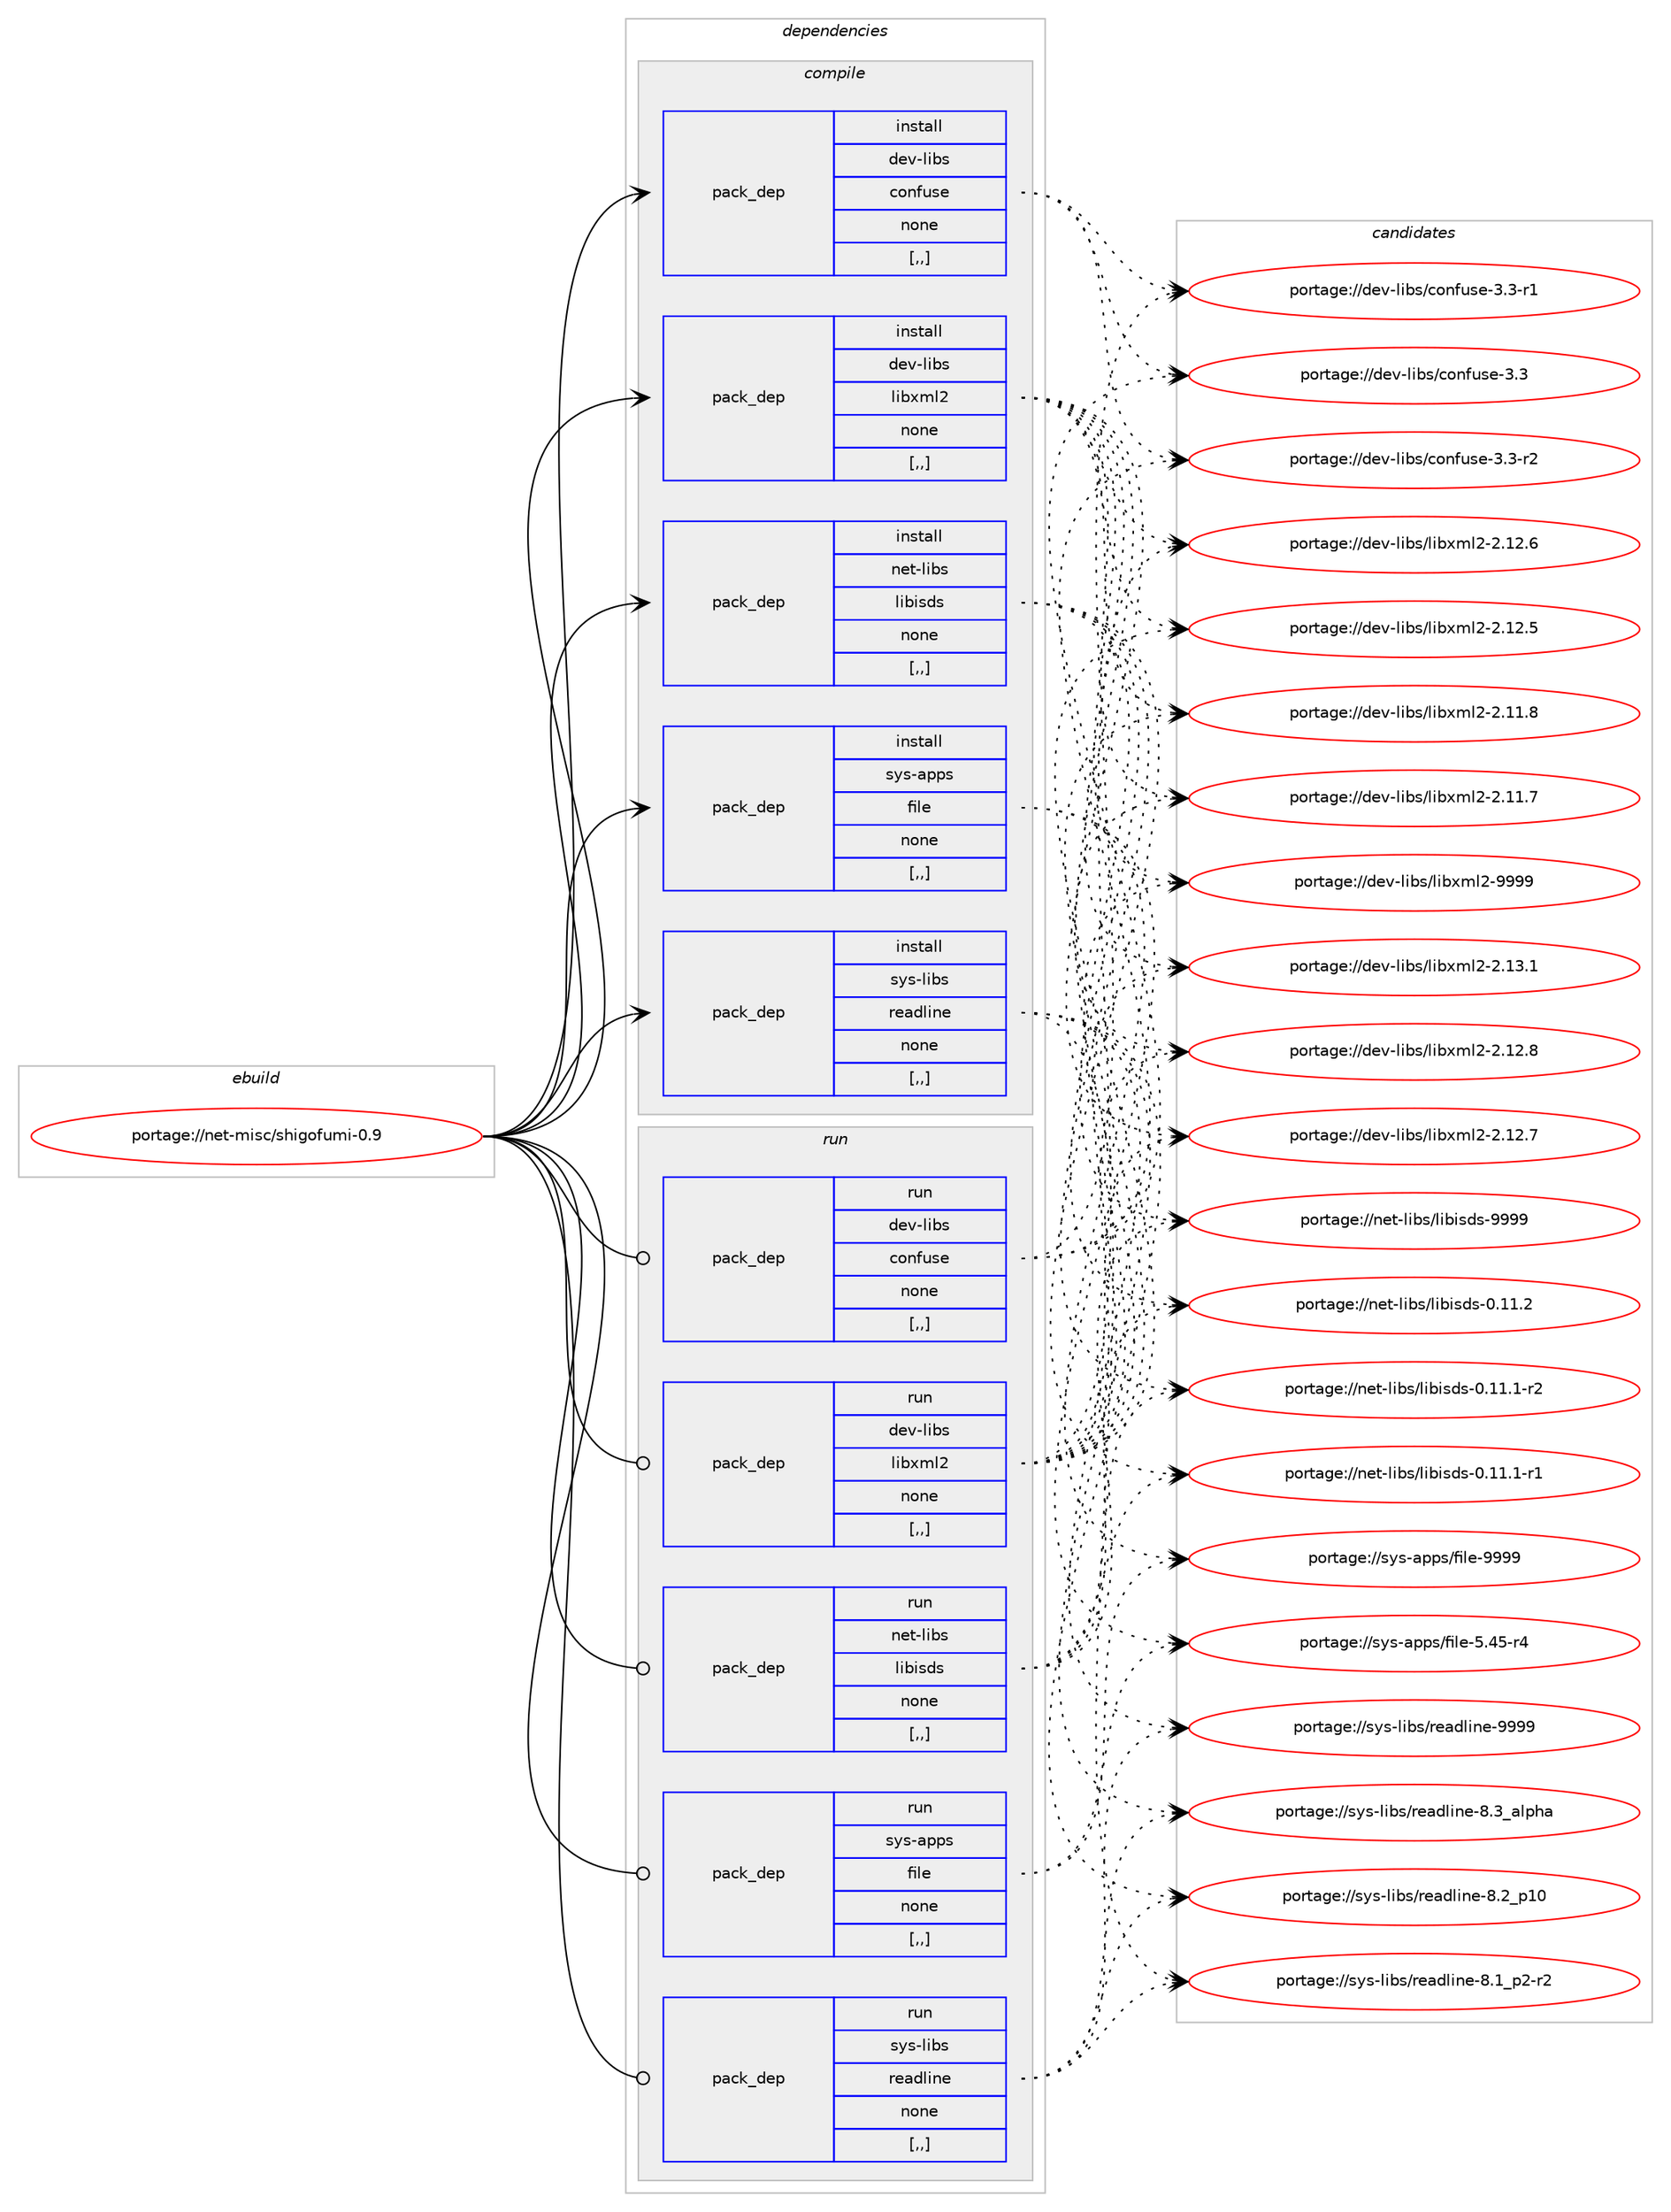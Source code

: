 digraph prolog {

# *************
# Graph options
# *************

newrank=true;
concentrate=true;
compound=true;
graph [rankdir=LR,fontname=Helvetica,fontsize=10,ranksep=1.5];#, ranksep=2.5, nodesep=0.2];
edge  [arrowhead=vee];
node  [fontname=Helvetica,fontsize=10];

# **********
# The ebuild
# **********

subgraph cluster_leftcol {
color=gray;
label=<<i>ebuild</i>>;
id [label="portage://net-misc/shigofumi-0.9", color=red, width=4, href="../net-misc/shigofumi-0.9.svg"];
}

# ****************
# The dependencies
# ****************

subgraph cluster_midcol {
color=gray;
label=<<i>dependencies</i>>;
subgraph cluster_compile {
fillcolor="#eeeeee";
style=filled;
label=<<i>compile</i>>;
subgraph pack273701 {
dependency375344 [label=<<TABLE BORDER="0" CELLBORDER="1" CELLSPACING="0" CELLPADDING="4" WIDTH="220"><TR><TD ROWSPAN="6" CELLPADDING="30">pack_dep</TD></TR><TR><TD WIDTH="110">install</TD></TR><TR><TD>dev-libs</TD></TR><TR><TD>confuse</TD></TR><TR><TD>none</TD></TR><TR><TD>[,,]</TD></TR></TABLE>>, shape=none, color=blue];
}
id:e -> dependency375344:w [weight=20,style="solid",arrowhead="vee"];
subgraph pack273702 {
dependency375345 [label=<<TABLE BORDER="0" CELLBORDER="1" CELLSPACING="0" CELLPADDING="4" WIDTH="220"><TR><TD ROWSPAN="6" CELLPADDING="30">pack_dep</TD></TR><TR><TD WIDTH="110">install</TD></TR><TR><TD>dev-libs</TD></TR><TR><TD>libxml2</TD></TR><TR><TD>none</TD></TR><TR><TD>[,,]</TD></TR></TABLE>>, shape=none, color=blue];
}
id:e -> dependency375345:w [weight=20,style="solid",arrowhead="vee"];
subgraph pack273703 {
dependency375346 [label=<<TABLE BORDER="0" CELLBORDER="1" CELLSPACING="0" CELLPADDING="4" WIDTH="220"><TR><TD ROWSPAN="6" CELLPADDING="30">pack_dep</TD></TR><TR><TD WIDTH="110">install</TD></TR><TR><TD>net-libs</TD></TR><TR><TD>libisds</TD></TR><TR><TD>none</TD></TR><TR><TD>[,,]</TD></TR></TABLE>>, shape=none, color=blue];
}
id:e -> dependency375346:w [weight=20,style="solid",arrowhead="vee"];
subgraph pack273704 {
dependency375347 [label=<<TABLE BORDER="0" CELLBORDER="1" CELLSPACING="0" CELLPADDING="4" WIDTH="220"><TR><TD ROWSPAN="6" CELLPADDING="30">pack_dep</TD></TR><TR><TD WIDTH="110">install</TD></TR><TR><TD>sys-apps</TD></TR><TR><TD>file</TD></TR><TR><TD>none</TD></TR><TR><TD>[,,]</TD></TR></TABLE>>, shape=none, color=blue];
}
id:e -> dependency375347:w [weight=20,style="solid",arrowhead="vee"];
subgraph pack273705 {
dependency375348 [label=<<TABLE BORDER="0" CELLBORDER="1" CELLSPACING="0" CELLPADDING="4" WIDTH="220"><TR><TD ROWSPAN="6" CELLPADDING="30">pack_dep</TD></TR><TR><TD WIDTH="110">install</TD></TR><TR><TD>sys-libs</TD></TR><TR><TD>readline</TD></TR><TR><TD>none</TD></TR><TR><TD>[,,]</TD></TR></TABLE>>, shape=none, color=blue];
}
id:e -> dependency375348:w [weight=20,style="solid",arrowhead="vee"];
}
subgraph cluster_compileandrun {
fillcolor="#eeeeee";
style=filled;
label=<<i>compile and run</i>>;
}
subgraph cluster_run {
fillcolor="#eeeeee";
style=filled;
label=<<i>run</i>>;
subgraph pack273706 {
dependency375349 [label=<<TABLE BORDER="0" CELLBORDER="1" CELLSPACING="0" CELLPADDING="4" WIDTH="220"><TR><TD ROWSPAN="6" CELLPADDING="30">pack_dep</TD></TR><TR><TD WIDTH="110">run</TD></TR><TR><TD>dev-libs</TD></TR><TR><TD>confuse</TD></TR><TR><TD>none</TD></TR><TR><TD>[,,]</TD></TR></TABLE>>, shape=none, color=blue];
}
id:e -> dependency375349:w [weight=20,style="solid",arrowhead="odot"];
subgraph pack273707 {
dependency375350 [label=<<TABLE BORDER="0" CELLBORDER="1" CELLSPACING="0" CELLPADDING="4" WIDTH="220"><TR><TD ROWSPAN="6" CELLPADDING="30">pack_dep</TD></TR><TR><TD WIDTH="110">run</TD></TR><TR><TD>dev-libs</TD></TR><TR><TD>libxml2</TD></TR><TR><TD>none</TD></TR><TR><TD>[,,]</TD></TR></TABLE>>, shape=none, color=blue];
}
id:e -> dependency375350:w [weight=20,style="solid",arrowhead="odot"];
subgraph pack273708 {
dependency375351 [label=<<TABLE BORDER="0" CELLBORDER="1" CELLSPACING="0" CELLPADDING="4" WIDTH="220"><TR><TD ROWSPAN="6" CELLPADDING="30">pack_dep</TD></TR><TR><TD WIDTH="110">run</TD></TR><TR><TD>net-libs</TD></TR><TR><TD>libisds</TD></TR><TR><TD>none</TD></TR><TR><TD>[,,]</TD></TR></TABLE>>, shape=none, color=blue];
}
id:e -> dependency375351:w [weight=20,style="solid",arrowhead="odot"];
subgraph pack273709 {
dependency375352 [label=<<TABLE BORDER="0" CELLBORDER="1" CELLSPACING="0" CELLPADDING="4" WIDTH="220"><TR><TD ROWSPAN="6" CELLPADDING="30">pack_dep</TD></TR><TR><TD WIDTH="110">run</TD></TR><TR><TD>sys-apps</TD></TR><TR><TD>file</TD></TR><TR><TD>none</TD></TR><TR><TD>[,,]</TD></TR></TABLE>>, shape=none, color=blue];
}
id:e -> dependency375352:w [weight=20,style="solid",arrowhead="odot"];
subgraph pack273710 {
dependency375353 [label=<<TABLE BORDER="0" CELLBORDER="1" CELLSPACING="0" CELLPADDING="4" WIDTH="220"><TR><TD ROWSPAN="6" CELLPADDING="30">pack_dep</TD></TR><TR><TD WIDTH="110">run</TD></TR><TR><TD>sys-libs</TD></TR><TR><TD>readline</TD></TR><TR><TD>none</TD></TR><TR><TD>[,,]</TD></TR></TABLE>>, shape=none, color=blue];
}
id:e -> dependency375353:w [weight=20,style="solid",arrowhead="odot"];
}
}

# **************
# The candidates
# **************

subgraph cluster_choices {
rank=same;
color=gray;
label=<<i>candidates</i>>;

subgraph choice273701 {
color=black;
nodesep=1;
choice10010111845108105981154799111110102117115101455146514511450 [label="portage://dev-libs/confuse-3.3-r2", color=red, width=4,href="../dev-libs/confuse-3.3-r2.svg"];
choice10010111845108105981154799111110102117115101455146514511449 [label="portage://dev-libs/confuse-3.3-r1", color=red, width=4,href="../dev-libs/confuse-3.3-r1.svg"];
choice1001011184510810598115479911111010211711510145514651 [label="portage://dev-libs/confuse-3.3", color=red, width=4,href="../dev-libs/confuse-3.3.svg"];
dependency375344:e -> choice10010111845108105981154799111110102117115101455146514511450:w [style=dotted,weight="100"];
dependency375344:e -> choice10010111845108105981154799111110102117115101455146514511449:w [style=dotted,weight="100"];
dependency375344:e -> choice1001011184510810598115479911111010211711510145514651:w [style=dotted,weight="100"];
}
subgraph choice273702 {
color=black;
nodesep=1;
choice10010111845108105981154710810598120109108504557575757 [label="portage://dev-libs/libxml2-9999", color=red, width=4,href="../dev-libs/libxml2-9999.svg"];
choice100101118451081059811547108105981201091085045504649514649 [label="portage://dev-libs/libxml2-2.13.1", color=red, width=4,href="../dev-libs/libxml2-2.13.1.svg"];
choice100101118451081059811547108105981201091085045504649504656 [label="portage://dev-libs/libxml2-2.12.8", color=red, width=4,href="../dev-libs/libxml2-2.12.8.svg"];
choice100101118451081059811547108105981201091085045504649504655 [label="portage://dev-libs/libxml2-2.12.7", color=red, width=4,href="../dev-libs/libxml2-2.12.7.svg"];
choice100101118451081059811547108105981201091085045504649504654 [label="portage://dev-libs/libxml2-2.12.6", color=red, width=4,href="../dev-libs/libxml2-2.12.6.svg"];
choice100101118451081059811547108105981201091085045504649504653 [label="portage://dev-libs/libxml2-2.12.5", color=red, width=4,href="../dev-libs/libxml2-2.12.5.svg"];
choice100101118451081059811547108105981201091085045504649494656 [label="portage://dev-libs/libxml2-2.11.8", color=red, width=4,href="../dev-libs/libxml2-2.11.8.svg"];
choice100101118451081059811547108105981201091085045504649494655 [label="portage://dev-libs/libxml2-2.11.7", color=red, width=4,href="../dev-libs/libxml2-2.11.7.svg"];
dependency375345:e -> choice10010111845108105981154710810598120109108504557575757:w [style=dotted,weight="100"];
dependency375345:e -> choice100101118451081059811547108105981201091085045504649514649:w [style=dotted,weight="100"];
dependency375345:e -> choice100101118451081059811547108105981201091085045504649504656:w [style=dotted,weight="100"];
dependency375345:e -> choice100101118451081059811547108105981201091085045504649504655:w [style=dotted,weight="100"];
dependency375345:e -> choice100101118451081059811547108105981201091085045504649504654:w [style=dotted,weight="100"];
dependency375345:e -> choice100101118451081059811547108105981201091085045504649504653:w [style=dotted,weight="100"];
dependency375345:e -> choice100101118451081059811547108105981201091085045504649494656:w [style=dotted,weight="100"];
dependency375345:e -> choice100101118451081059811547108105981201091085045504649494655:w [style=dotted,weight="100"];
}
subgraph choice273703 {
color=black;
nodesep=1;
choice110101116451081059811547108105981051151001154557575757 [label="portage://net-libs/libisds-9999", color=red, width=4,href="../net-libs/libisds-9999.svg"];
choice1101011164510810598115471081059810511510011545484649494650 [label="portage://net-libs/libisds-0.11.2", color=red, width=4,href="../net-libs/libisds-0.11.2.svg"];
choice11010111645108105981154710810598105115100115454846494946494511450 [label="portage://net-libs/libisds-0.11.1-r2", color=red, width=4,href="../net-libs/libisds-0.11.1-r2.svg"];
choice11010111645108105981154710810598105115100115454846494946494511449 [label="portage://net-libs/libisds-0.11.1-r1", color=red, width=4,href="../net-libs/libisds-0.11.1-r1.svg"];
dependency375346:e -> choice110101116451081059811547108105981051151001154557575757:w [style=dotted,weight="100"];
dependency375346:e -> choice1101011164510810598115471081059810511510011545484649494650:w [style=dotted,weight="100"];
dependency375346:e -> choice11010111645108105981154710810598105115100115454846494946494511450:w [style=dotted,weight="100"];
dependency375346:e -> choice11010111645108105981154710810598105115100115454846494946494511449:w [style=dotted,weight="100"];
}
subgraph choice273704 {
color=black;
nodesep=1;
choice1151211154597112112115471021051081014557575757 [label="portage://sys-apps/file-9999", color=red, width=4,href="../sys-apps/file-9999.svg"];
choice11512111545971121121154710210510810145534652534511452 [label="portage://sys-apps/file-5.45-r4", color=red, width=4,href="../sys-apps/file-5.45-r4.svg"];
dependency375347:e -> choice1151211154597112112115471021051081014557575757:w [style=dotted,weight="100"];
dependency375347:e -> choice11512111545971121121154710210510810145534652534511452:w [style=dotted,weight="100"];
}
subgraph choice273705 {
color=black;
nodesep=1;
choice115121115451081059811547114101971001081051101014557575757 [label="portage://sys-libs/readline-9999", color=red, width=4,href="../sys-libs/readline-9999.svg"];
choice1151211154510810598115471141019710010810511010145564651959710811210497 [label="portage://sys-libs/readline-8.3_alpha", color=red, width=4,href="../sys-libs/readline-8.3_alpha.svg"];
choice1151211154510810598115471141019710010810511010145564650951124948 [label="portage://sys-libs/readline-8.2_p10", color=red, width=4,href="../sys-libs/readline-8.2_p10.svg"];
choice115121115451081059811547114101971001081051101014556464995112504511450 [label="portage://sys-libs/readline-8.1_p2-r2", color=red, width=4,href="../sys-libs/readline-8.1_p2-r2.svg"];
dependency375348:e -> choice115121115451081059811547114101971001081051101014557575757:w [style=dotted,weight="100"];
dependency375348:e -> choice1151211154510810598115471141019710010810511010145564651959710811210497:w [style=dotted,weight="100"];
dependency375348:e -> choice1151211154510810598115471141019710010810511010145564650951124948:w [style=dotted,weight="100"];
dependency375348:e -> choice115121115451081059811547114101971001081051101014556464995112504511450:w [style=dotted,weight="100"];
}
subgraph choice273706 {
color=black;
nodesep=1;
choice10010111845108105981154799111110102117115101455146514511450 [label="portage://dev-libs/confuse-3.3-r2", color=red, width=4,href="../dev-libs/confuse-3.3-r2.svg"];
choice10010111845108105981154799111110102117115101455146514511449 [label="portage://dev-libs/confuse-3.3-r1", color=red, width=4,href="../dev-libs/confuse-3.3-r1.svg"];
choice1001011184510810598115479911111010211711510145514651 [label="portage://dev-libs/confuse-3.3", color=red, width=4,href="../dev-libs/confuse-3.3.svg"];
dependency375349:e -> choice10010111845108105981154799111110102117115101455146514511450:w [style=dotted,weight="100"];
dependency375349:e -> choice10010111845108105981154799111110102117115101455146514511449:w [style=dotted,weight="100"];
dependency375349:e -> choice1001011184510810598115479911111010211711510145514651:w [style=dotted,weight="100"];
}
subgraph choice273707 {
color=black;
nodesep=1;
choice10010111845108105981154710810598120109108504557575757 [label="portage://dev-libs/libxml2-9999", color=red, width=4,href="../dev-libs/libxml2-9999.svg"];
choice100101118451081059811547108105981201091085045504649514649 [label="portage://dev-libs/libxml2-2.13.1", color=red, width=4,href="../dev-libs/libxml2-2.13.1.svg"];
choice100101118451081059811547108105981201091085045504649504656 [label="portage://dev-libs/libxml2-2.12.8", color=red, width=4,href="../dev-libs/libxml2-2.12.8.svg"];
choice100101118451081059811547108105981201091085045504649504655 [label="portage://dev-libs/libxml2-2.12.7", color=red, width=4,href="../dev-libs/libxml2-2.12.7.svg"];
choice100101118451081059811547108105981201091085045504649504654 [label="portage://dev-libs/libxml2-2.12.6", color=red, width=4,href="../dev-libs/libxml2-2.12.6.svg"];
choice100101118451081059811547108105981201091085045504649504653 [label="portage://dev-libs/libxml2-2.12.5", color=red, width=4,href="../dev-libs/libxml2-2.12.5.svg"];
choice100101118451081059811547108105981201091085045504649494656 [label="portage://dev-libs/libxml2-2.11.8", color=red, width=4,href="../dev-libs/libxml2-2.11.8.svg"];
choice100101118451081059811547108105981201091085045504649494655 [label="portage://dev-libs/libxml2-2.11.7", color=red, width=4,href="../dev-libs/libxml2-2.11.7.svg"];
dependency375350:e -> choice10010111845108105981154710810598120109108504557575757:w [style=dotted,weight="100"];
dependency375350:e -> choice100101118451081059811547108105981201091085045504649514649:w [style=dotted,weight="100"];
dependency375350:e -> choice100101118451081059811547108105981201091085045504649504656:w [style=dotted,weight="100"];
dependency375350:e -> choice100101118451081059811547108105981201091085045504649504655:w [style=dotted,weight="100"];
dependency375350:e -> choice100101118451081059811547108105981201091085045504649504654:w [style=dotted,weight="100"];
dependency375350:e -> choice100101118451081059811547108105981201091085045504649504653:w [style=dotted,weight="100"];
dependency375350:e -> choice100101118451081059811547108105981201091085045504649494656:w [style=dotted,weight="100"];
dependency375350:e -> choice100101118451081059811547108105981201091085045504649494655:w [style=dotted,weight="100"];
}
subgraph choice273708 {
color=black;
nodesep=1;
choice110101116451081059811547108105981051151001154557575757 [label="portage://net-libs/libisds-9999", color=red, width=4,href="../net-libs/libisds-9999.svg"];
choice1101011164510810598115471081059810511510011545484649494650 [label="portage://net-libs/libisds-0.11.2", color=red, width=4,href="../net-libs/libisds-0.11.2.svg"];
choice11010111645108105981154710810598105115100115454846494946494511450 [label="portage://net-libs/libisds-0.11.1-r2", color=red, width=4,href="../net-libs/libisds-0.11.1-r2.svg"];
choice11010111645108105981154710810598105115100115454846494946494511449 [label="portage://net-libs/libisds-0.11.1-r1", color=red, width=4,href="../net-libs/libisds-0.11.1-r1.svg"];
dependency375351:e -> choice110101116451081059811547108105981051151001154557575757:w [style=dotted,weight="100"];
dependency375351:e -> choice1101011164510810598115471081059810511510011545484649494650:w [style=dotted,weight="100"];
dependency375351:e -> choice11010111645108105981154710810598105115100115454846494946494511450:w [style=dotted,weight="100"];
dependency375351:e -> choice11010111645108105981154710810598105115100115454846494946494511449:w [style=dotted,weight="100"];
}
subgraph choice273709 {
color=black;
nodesep=1;
choice1151211154597112112115471021051081014557575757 [label="portage://sys-apps/file-9999", color=red, width=4,href="../sys-apps/file-9999.svg"];
choice11512111545971121121154710210510810145534652534511452 [label="portage://sys-apps/file-5.45-r4", color=red, width=4,href="../sys-apps/file-5.45-r4.svg"];
dependency375352:e -> choice1151211154597112112115471021051081014557575757:w [style=dotted,weight="100"];
dependency375352:e -> choice11512111545971121121154710210510810145534652534511452:w [style=dotted,weight="100"];
}
subgraph choice273710 {
color=black;
nodesep=1;
choice115121115451081059811547114101971001081051101014557575757 [label="portage://sys-libs/readline-9999", color=red, width=4,href="../sys-libs/readline-9999.svg"];
choice1151211154510810598115471141019710010810511010145564651959710811210497 [label="portage://sys-libs/readline-8.3_alpha", color=red, width=4,href="../sys-libs/readline-8.3_alpha.svg"];
choice1151211154510810598115471141019710010810511010145564650951124948 [label="portage://sys-libs/readline-8.2_p10", color=red, width=4,href="../sys-libs/readline-8.2_p10.svg"];
choice115121115451081059811547114101971001081051101014556464995112504511450 [label="portage://sys-libs/readline-8.1_p2-r2", color=red, width=4,href="../sys-libs/readline-8.1_p2-r2.svg"];
dependency375353:e -> choice115121115451081059811547114101971001081051101014557575757:w [style=dotted,weight="100"];
dependency375353:e -> choice1151211154510810598115471141019710010810511010145564651959710811210497:w [style=dotted,weight="100"];
dependency375353:e -> choice1151211154510810598115471141019710010810511010145564650951124948:w [style=dotted,weight="100"];
dependency375353:e -> choice115121115451081059811547114101971001081051101014556464995112504511450:w [style=dotted,weight="100"];
}
}

}
